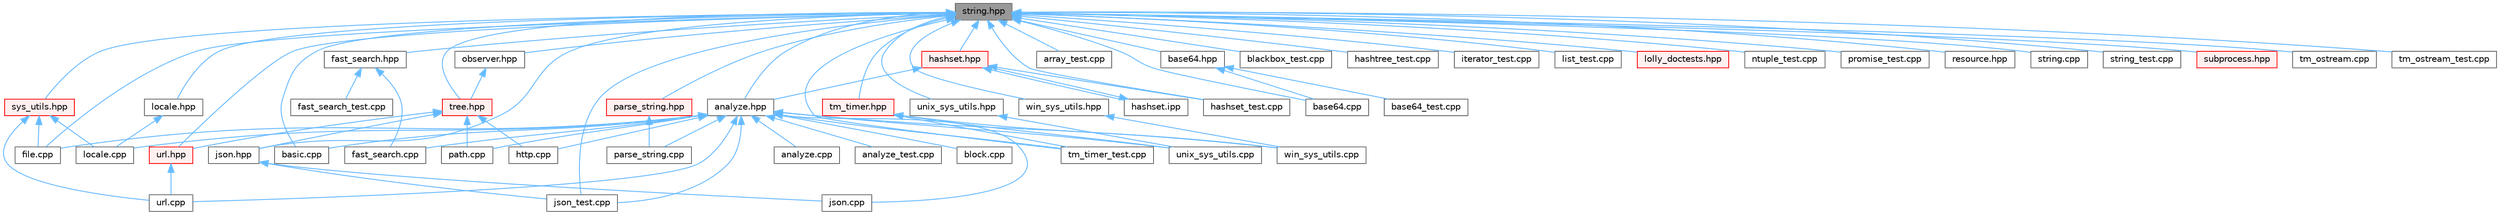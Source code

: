 digraph "string.hpp"
{
 // LATEX_PDF_SIZE
  bgcolor="transparent";
  edge [fontname=Helvetica,fontsize=10,labelfontname=Helvetica,labelfontsize=10];
  node [fontname=Helvetica,fontsize=10,shape=box,height=0.2,width=0.4];
  Node1 [label="string.hpp",height=0.2,width=0.4,color="gray40", fillcolor="grey60", style="filled", fontcolor="black",tooltip=" "];
  Node1 -> Node2 [dir="back",color="steelblue1",style="solid"];
  Node2 [label="analyze.hpp",height=0.2,width=0.4,color="grey40", fillcolor="white", style="filled",URL="$analyze_8hpp.html",tooltip=" "];
  Node2 -> Node3 [dir="back",color="steelblue1",style="solid"];
  Node3 [label="analyze.cpp",height=0.2,width=0.4,color="grey40", fillcolor="white", style="filled",URL="$analyze_8cpp.html",tooltip=" "];
  Node2 -> Node4 [dir="back",color="steelblue1",style="solid"];
  Node4 [label="analyze_test.cpp",height=0.2,width=0.4,color="grey40", fillcolor="white", style="filled",URL="$analyze__test_8cpp.html",tooltip=" "];
  Node2 -> Node5 [dir="back",color="steelblue1",style="solid"];
  Node5 [label="basic.cpp",height=0.2,width=0.4,color="grey40", fillcolor="white", style="filled",URL="$basic_8cpp.html",tooltip=" "];
  Node2 -> Node6 [dir="back",color="steelblue1",style="solid"];
  Node6 [label="block.cpp",height=0.2,width=0.4,color="grey40", fillcolor="white", style="filled",URL="$block_8cpp.html",tooltip=" "];
  Node2 -> Node7 [dir="back",color="steelblue1",style="solid"];
  Node7 [label="fast_search.cpp",height=0.2,width=0.4,color="grey40", fillcolor="white", style="filled",URL="$fast__search_8cpp.html",tooltip=" "];
  Node2 -> Node8 [dir="back",color="steelblue1",style="solid"];
  Node8 [label="file.cpp",height=0.2,width=0.4,color="grey40", fillcolor="white", style="filled",URL="$file_8cpp.html",tooltip=" "];
  Node2 -> Node9 [dir="back",color="steelblue1",style="solid"];
  Node9 [label="http.cpp",height=0.2,width=0.4,color="grey40", fillcolor="white", style="filled",URL="$http_8cpp.html",tooltip=" "];
  Node2 -> Node10 [dir="back",color="steelblue1",style="solid"];
  Node10 [label="json.cpp",height=0.2,width=0.4,color="grey40", fillcolor="white", style="filled",URL="$json_8cpp.html",tooltip=" "];
  Node2 -> Node11 [dir="back",color="steelblue1",style="solid"];
  Node11 [label="json_test.cpp",height=0.2,width=0.4,color="grey40", fillcolor="white", style="filled",URL="$json__test_8cpp.html",tooltip=" "];
  Node2 -> Node12 [dir="back",color="steelblue1",style="solid"];
  Node12 [label="locale.cpp",height=0.2,width=0.4,color="grey40", fillcolor="white", style="filled",URL="$locale_8cpp.html",tooltip=" "];
  Node2 -> Node13 [dir="back",color="steelblue1",style="solid"];
  Node13 [label="parse_string.cpp",height=0.2,width=0.4,color="grey40", fillcolor="white", style="filled",URL="$parse__string_8cpp.html",tooltip=" "];
  Node2 -> Node14 [dir="back",color="steelblue1",style="solid"];
  Node14 [label="path.cpp",height=0.2,width=0.4,color="grey40", fillcolor="white", style="filled",URL="$path_8cpp.html",tooltip=" "];
  Node2 -> Node15 [dir="back",color="steelblue1",style="solid"];
  Node15 [label="tm_timer_test.cpp",height=0.2,width=0.4,color="grey40", fillcolor="white", style="filled",URL="$tm__timer__test_8cpp.html",tooltip=" "];
  Node2 -> Node16 [dir="back",color="steelblue1",style="solid"];
  Node16 [label="unix_sys_utils.cpp",height=0.2,width=0.4,color="grey40", fillcolor="white", style="filled",URL="$unix__sys__utils_8cpp.html",tooltip=" "];
  Node2 -> Node17 [dir="back",color="steelblue1",style="solid"];
  Node17 [label="url.cpp",height=0.2,width=0.4,color="grey40", fillcolor="white", style="filled",URL="$url_8cpp.html",tooltip=" "];
  Node2 -> Node18 [dir="back",color="steelblue1",style="solid"];
  Node18 [label="win_sys_utils.cpp",height=0.2,width=0.4,color="grey40", fillcolor="white", style="filled",URL="$win__sys__utils_8cpp.html",tooltip=" "];
  Node1 -> Node19 [dir="back",color="steelblue1",style="solid"];
  Node19 [label="array_test.cpp",height=0.2,width=0.4,color="grey40", fillcolor="white", style="filled",URL="$array__test_8cpp.html",tooltip=" "];
  Node1 -> Node20 [dir="back",color="steelblue1",style="solid"];
  Node20 [label="base64.cpp",height=0.2,width=0.4,color="grey40", fillcolor="white", style="filled",URL="$base64_8cpp.html",tooltip=" "];
  Node1 -> Node21 [dir="back",color="steelblue1",style="solid"];
  Node21 [label="base64.hpp",height=0.2,width=0.4,color="grey40", fillcolor="white", style="filled",URL="$base64_8hpp.html",tooltip=" "];
  Node21 -> Node20 [dir="back",color="steelblue1",style="solid"];
  Node21 -> Node22 [dir="back",color="steelblue1",style="solid"];
  Node22 [label="base64_test.cpp",height=0.2,width=0.4,color="grey40", fillcolor="white", style="filled",URL="$base64__test_8cpp.html",tooltip=" "];
  Node1 -> Node5 [dir="back",color="steelblue1",style="solid"];
  Node1 -> Node23 [dir="back",color="steelblue1",style="solid"];
  Node23 [label="blackbox_test.cpp",height=0.2,width=0.4,color="grey40", fillcolor="white", style="filled",URL="$blackbox__test_8cpp.html",tooltip=" "];
  Node1 -> Node24 [dir="back",color="steelblue1",style="solid"];
  Node24 [label="fast_search.hpp",height=0.2,width=0.4,color="grey40", fillcolor="white", style="filled",URL="$fast__search_8hpp.html",tooltip=" "];
  Node24 -> Node7 [dir="back",color="steelblue1",style="solid"];
  Node24 -> Node25 [dir="back",color="steelblue1",style="solid"];
  Node25 [label="fast_search_test.cpp",height=0.2,width=0.4,color="grey40", fillcolor="white", style="filled",URL="$fast__search__test_8cpp.html",tooltip=" "];
  Node1 -> Node8 [dir="back",color="steelblue1",style="solid"];
  Node1 -> Node26 [dir="back",color="steelblue1",style="solid"];
  Node26 [label="hashset.hpp",height=0.2,width=0.4,color="red", fillcolor="#FFF0F0", style="filled",URL="$hashset_8hpp.html",tooltip=" "];
  Node26 -> Node2 [dir="back",color="steelblue1",style="solid"];
  Node26 -> Node27 [dir="back",color="steelblue1",style="solid"];
  Node27 [label="hashset.ipp",height=0.2,width=0.4,color="grey40", fillcolor="white", style="filled",URL="$hashset_8ipp.html",tooltip=" "];
  Node27 -> Node26 [dir="back",color="steelblue1",style="solid"];
  Node26 -> Node28 [dir="back",color="steelblue1",style="solid"];
  Node28 [label="hashset_test.cpp",height=0.2,width=0.4,color="grey40", fillcolor="white", style="filled",URL="$hashset__test_8cpp.html",tooltip=" "];
  Node1 -> Node28 [dir="back",color="steelblue1",style="solid"];
  Node1 -> Node61 [dir="back",color="steelblue1",style="solid"];
  Node61 [label="hashtree_test.cpp",height=0.2,width=0.4,color="grey40", fillcolor="white", style="filled",URL="$hashtree__test_8cpp.html",tooltip=" "];
  Node1 -> Node31 [dir="back",color="steelblue1",style="solid"];
  Node31 [label="iterator_test.cpp",height=0.2,width=0.4,color="grey40", fillcolor="white", style="filled",URL="$iterator__test_8cpp.html",tooltip=" "];
  Node1 -> Node41 [dir="back",color="steelblue1",style="solid"];
  Node41 [label="json.hpp",height=0.2,width=0.4,color="grey40", fillcolor="white", style="filled",URL="$json_8hpp.html",tooltip=" "];
  Node41 -> Node10 [dir="back",color="steelblue1",style="solid"];
  Node41 -> Node11 [dir="back",color="steelblue1",style="solid"];
  Node1 -> Node11 [dir="back",color="steelblue1",style="solid"];
  Node1 -> Node62 [dir="back",color="steelblue1",style="solid"];
  Node62 [label="list_test.cpp",height=0.2,width=0.4,color="grey40", fillcolor="white", style="filled",URL="$list__test_8cpp.html",tooltip=" "];
  Node1 -> Node63 [dir="back",color="steelblue1",style="solid"];
  Node63 [label="locale.hpp",height=0.2,width=0.4,color="grey40", fillcolor="white", style="filled",URL="$locale_8hpp.html",tooltip=" "];
  Node63 -> Node12 [dir="back",color="steelblue1",style="solid"];
  Node1 -> Node64 [dir="back",color="steelblue1",style="solid"];
  Node64 [label="lolly_doctests.hpp",height=0.2,width=0.4,color="red", fillcolor="#FFF0F0", style="filled",URL="$lolly__doctests_8hpp.html",tooltip=" "];
  Node1 -> Node69 [dir="back",color="steelblue1",style="solid"];
  Node69 [label="ntuple_test.cpp",height=0.2,width=0.4,color="grey40", fillcolor="white", style="filled",URL="$ntuple__test_8cpp.html",tooltip=" "];
  Node1 -> Node78 [dir="back",color="steelblue1",style="solid"];
  Node78 [label="observer.hpp",height=0.2,width=0.4,color="grey40", fillcolor="white", style="filled",URL="$observer_8hpp.html",tooltip=" "];
  Node78 -> Node34 [dir="back",color="steelblue1",style="solid"];
  Node34 [label="tree.hpp",height=0.2,width=0.4,color="red", fillcolor="#FFF0F0", style="filled",URL="$tree_8hpp.html",tooltip=" "];
  Node34 -> Node9 [dir="back",color="steelblue1",style="solid"];
  Node34 -> Node41 [dir="back",color="steelblue1",style="solid"];
  Node34 -> Node14 [dir="back",color="steelblue1",style="solid"];
  Node34 -> Node49 [dir="back",color="steelblue1",style="solid"];
  Node49 [label="url.hpp",height=0.2,width=0.4,color="red", fillcolor="#FFF0F0", style="filled",URL="$url_8hpp.html",tooltip=" "];
  Node49 -> Node17 [dir="back",color="steelblue1",style="solid"];
  Node1 -> Node79 [dir="back",color="steelblue1",style="solid"];
  Node79 [label="parse_string.hpp",height=0.2,width=0.4,color="red", fillcolor="#FFF0F0", style="filled",URL="$parse__string_8hpp.html",tooltip=" "];
  Node79 -> Node13 [dir="back",color="steelblue1",style="solid"];
  Node1 -> Node71 [dir="back",color="steelblue1",style="solid"];
  Node71 [label="promise_test.cpp",height=0.2,width=0.4,color="grey40", fillcolor="white", style="filled",URL="$promise__test_8cpp.html",tooltip=" "];
  Node1 -> Node80 [dir="back",color="steelblue1",style="solid"];
  Node80 [label="resource.hpp",height=0.2,width=0.4,color="grey40", fillcolor="white", style="filled",URL="$resource_8hpp.html",tooltip=" "];
  Node1 -> Node81 [dir="back",color="steelblue1",style="solid"];
  Node81 [label="string.cpp",height=0.2,width=0.4,color="grey40", fillcolor="white", style="filled",URL="$string_8cpp.html",tooltip=" "];
  Node1 -> Node73 [dir="back",color="steelblue1",style="solid"];
  Node73 [label="string_test.cpp",height=0.2,width=0.4,color="grey40", fillcolor="white", style="filled",URL="$string__test_8cpp.html",tooltip=" "];
  Node1 -> Node82 [dir="back",color="steelblue1",style="solid"];
  Node82 [label="subprocess.hpp",height=0.2,width=0.4,color="red", fillcolor="#FFF0F0", style="filled",URL="$subprocess_8hpp.html",tooltip=" "];
  Node1 -> Node84 [dir="back",color="steelblue1",style="solid"];
  Node84 [label="sys_utils.hpp",height=0.2,width=0.4,color="red", fillcolor="#FFF0F0", style="filled",URL="$sys__utils_8hpp.html",tooltip=" "];
  Node84 -> Node8 [dir="back",color="steelblue1",style="solid"];
  Node84 -> Node12 [dir="back",color="steelblue1",style="solid"];
  Node84 -> Node17 [dir="back",color="steelblue1",style="solid"];
  Node1 -> Node86 [dir="back",color="steelblue1",style="solid"];
  Node86 [label="tm_ostream.cpp",height=0.2,width=0.4,color="grey40", fillcolor="white", style="filled",URL="$tm__ostream_8cpp.html",tooltip=" "];
  Node1 -> Node74 [dir="back",color="steelblue1",style="solid"];
  Node74 [label="tm_ostream_test.cpp",height=0.2,width=0.4,color="grey40", fillcolor="white", style="filled",URL="$tm__ostream__test_8cpp.html",tooltip=" "];
  Node1 -> Node87 [dir="back",color="steelblue1",style="solid"];
  Node87 [label="tm_timer.hpp",height=0.2,width=0.4,color="red", fillcolor="#FFF0F0", style="filled",URL="$tm__timer_8hpp.html",tooltip=" "];
  Node87 -> Node15 [dir="back",color="steelblue1",style="solid"];
  Node87 -> Node16 [dir="back",color="steelblue1",style="solid"];
  Node87 -> Node18 [dir="back",color="steelblue1",style="solid"];
  Node1 -> Node15 [dir="back",color="steelblue1",style="solid"];
  Node1 -> Node34 [dir="back",color="steelblue1",style="solid"];
  Node1 -> Node88 [dir="back",color="steelblue1",style="solid"];
  Node88 [label="unix_sys_utils.hpp",height=0.2,width=0.4,color="grey40", fillcolor="white", style="filled",URL="$unix__sys__utils_8hpp.html",tooltip=" "];
  Node88 -> Node16 [dir="back",color="steelblue1",style="solid"];
  Node1 -> Node49 [dir="back",color="steelblue1",style="solid"];
  Node1 -> Node89 [dir="back",color="steelblue1",style="solid"];
  Node89 [label="win_sys_utils.hpp",height=0.2,width=0.4,color="grey40", fillcolor="white", style="filled",URL="$win__sys__utils_8hpp.html",tooltip=" "];
  Node89 -> Node18 [dir="back",color="steelblue1",style="solid"];
}
